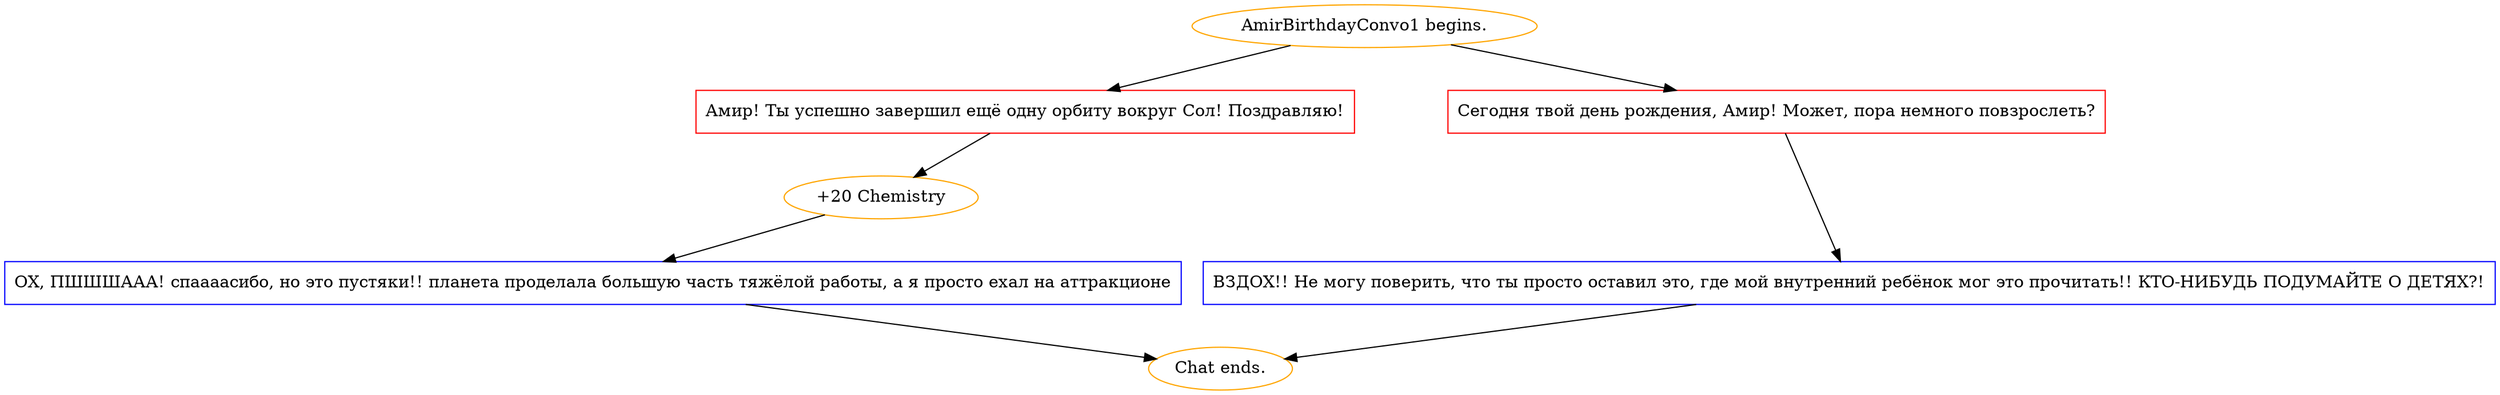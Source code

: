 digraph {
	"AmirBirthdayConvo1 begins." [color=orange];
		"AmirBirthdayConvo1 begins." -> j2605189535;
		"AmirBirthdayConvo1 begins." -> j4282682409;
	j2605189535 [label="Амир! Ты успешно завершил ещё одну орбиту вокруг Сол! Поздравляю!",shape=box,color=red];
		j2605189535 -> j1235115737;
	j4282682409 [label="Сегодня твой день рождения, Амир! Может, пора немного повзрослеть?",shape=box,color=red];
		j4282682409 -> j2981044441;
	j1235115737 [label="+20 Chemistry",color=orange];
		j1235115737 -> j2951682106;
	j2981044441 [label="ВЗДОХ!! Не могу поверить, что ты просто оставил это, где мой внутренний ребёнок мог это прочитать!! КТО-НИБУДЬ ПОДУМАЙТЕ О ДЕТЯХ?!",shape=box,color=blue];
		j2981044441 -> "Chat ends.";
	j2951682106 [label="ОХ, ПШШШААА! спаааасибо, но это пустяки!! планета проделала большую часть тяжёлой работы, а я просто ехал на аттракционе",shape=box,color=blue];
		j2951682106 -> "Chat ends.";
	"Chat ends." [color=orange];
}